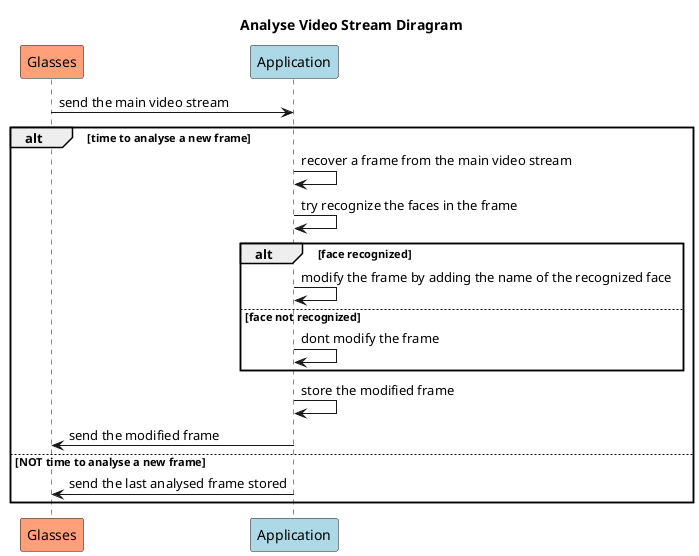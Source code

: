 @startuml
skinparam actorStyle awesome
title "Analyse Video Stream Diragram"

participant Glasses as G #LightSalmon
participant Application as S #lightblue

G -> S : send the main video stream


alt time to analyse a new frame 
    S -> S : recover a frame from the main video stream 
    S -> S : try recognize the faces in the frame

    alt face recognized
        S -> S : modify the frame by adding the name of the recognized face    
    else face not recognized
        S -> S : dont modify the frame 
    end

    S -> S : store the modified frame
    S -> G : send the modified frame

else NOT time to analyse a new frame
    S -> G : send the last analysed frame stored
end

@enduml
